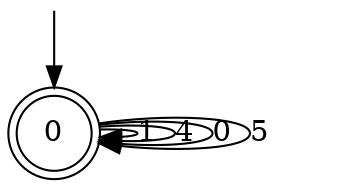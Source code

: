 digraph g {

	s0 [shape="doublecircle" label="0"];
	s0 -> s0 [label="1"];
	s0 -> s0 [label="4"];
	s0 -> s0 [label="0"];
	s0 -> s0 [label="5"];

__start0 [label="" shape="none" width="0" height="0"];
__start0 -> s0;

}
